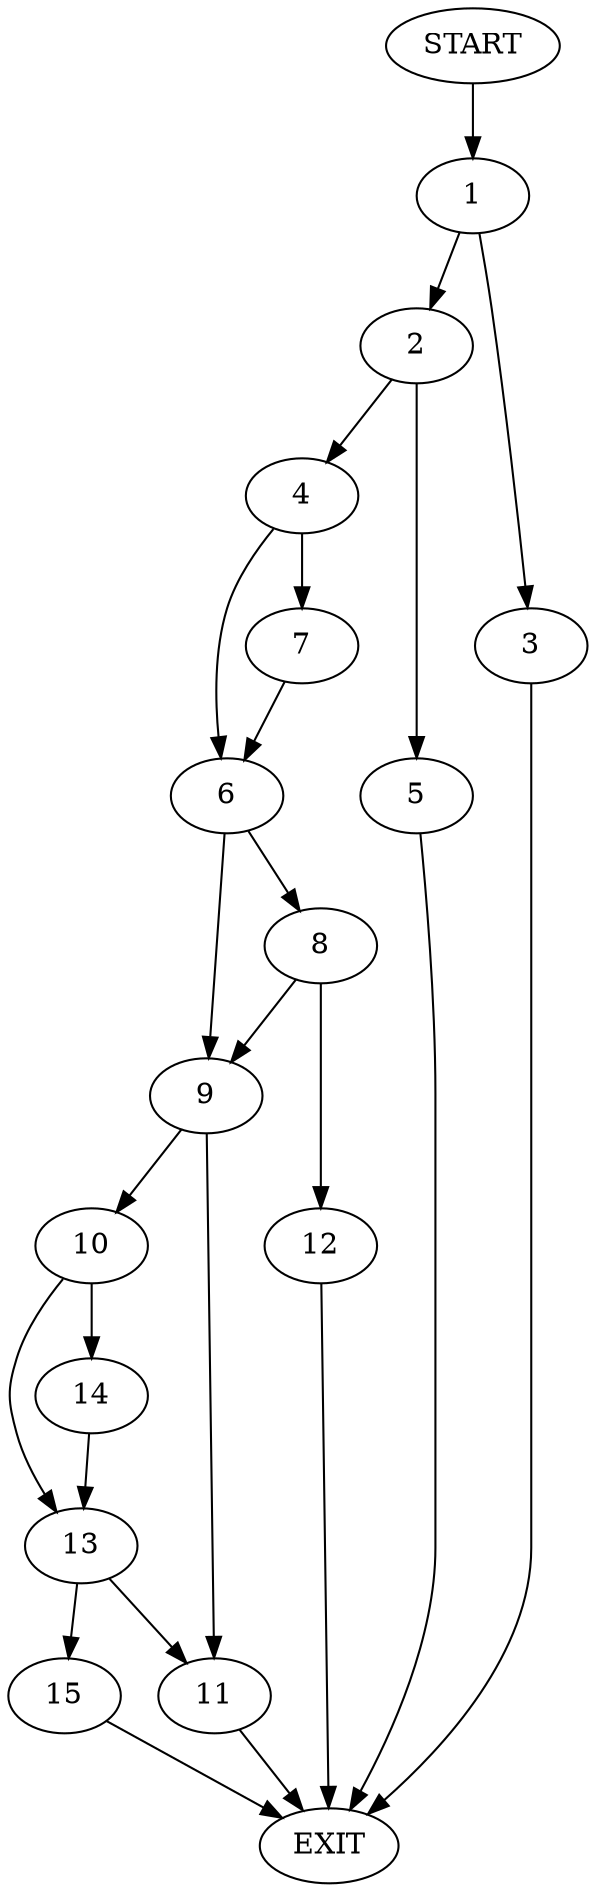 digraph {
0 [label="START"]
16 [label="EXIT"]
0 -> 1
1 -> 2
1 -> 3
2 -> 4
2 -> 5
3 -> 16
5 -> 16
4 -> 6
4 -> 7
7 -> 6
6 -> 8
6 -> 9
9 -> 10
9 -> 11
8 -> 12
8 -> 9
12 -> 16
11 -> 16
10 -> 13
10 -> 14
13 -> 11
13 -> 15
14 -> 13
15 -> 16
}
